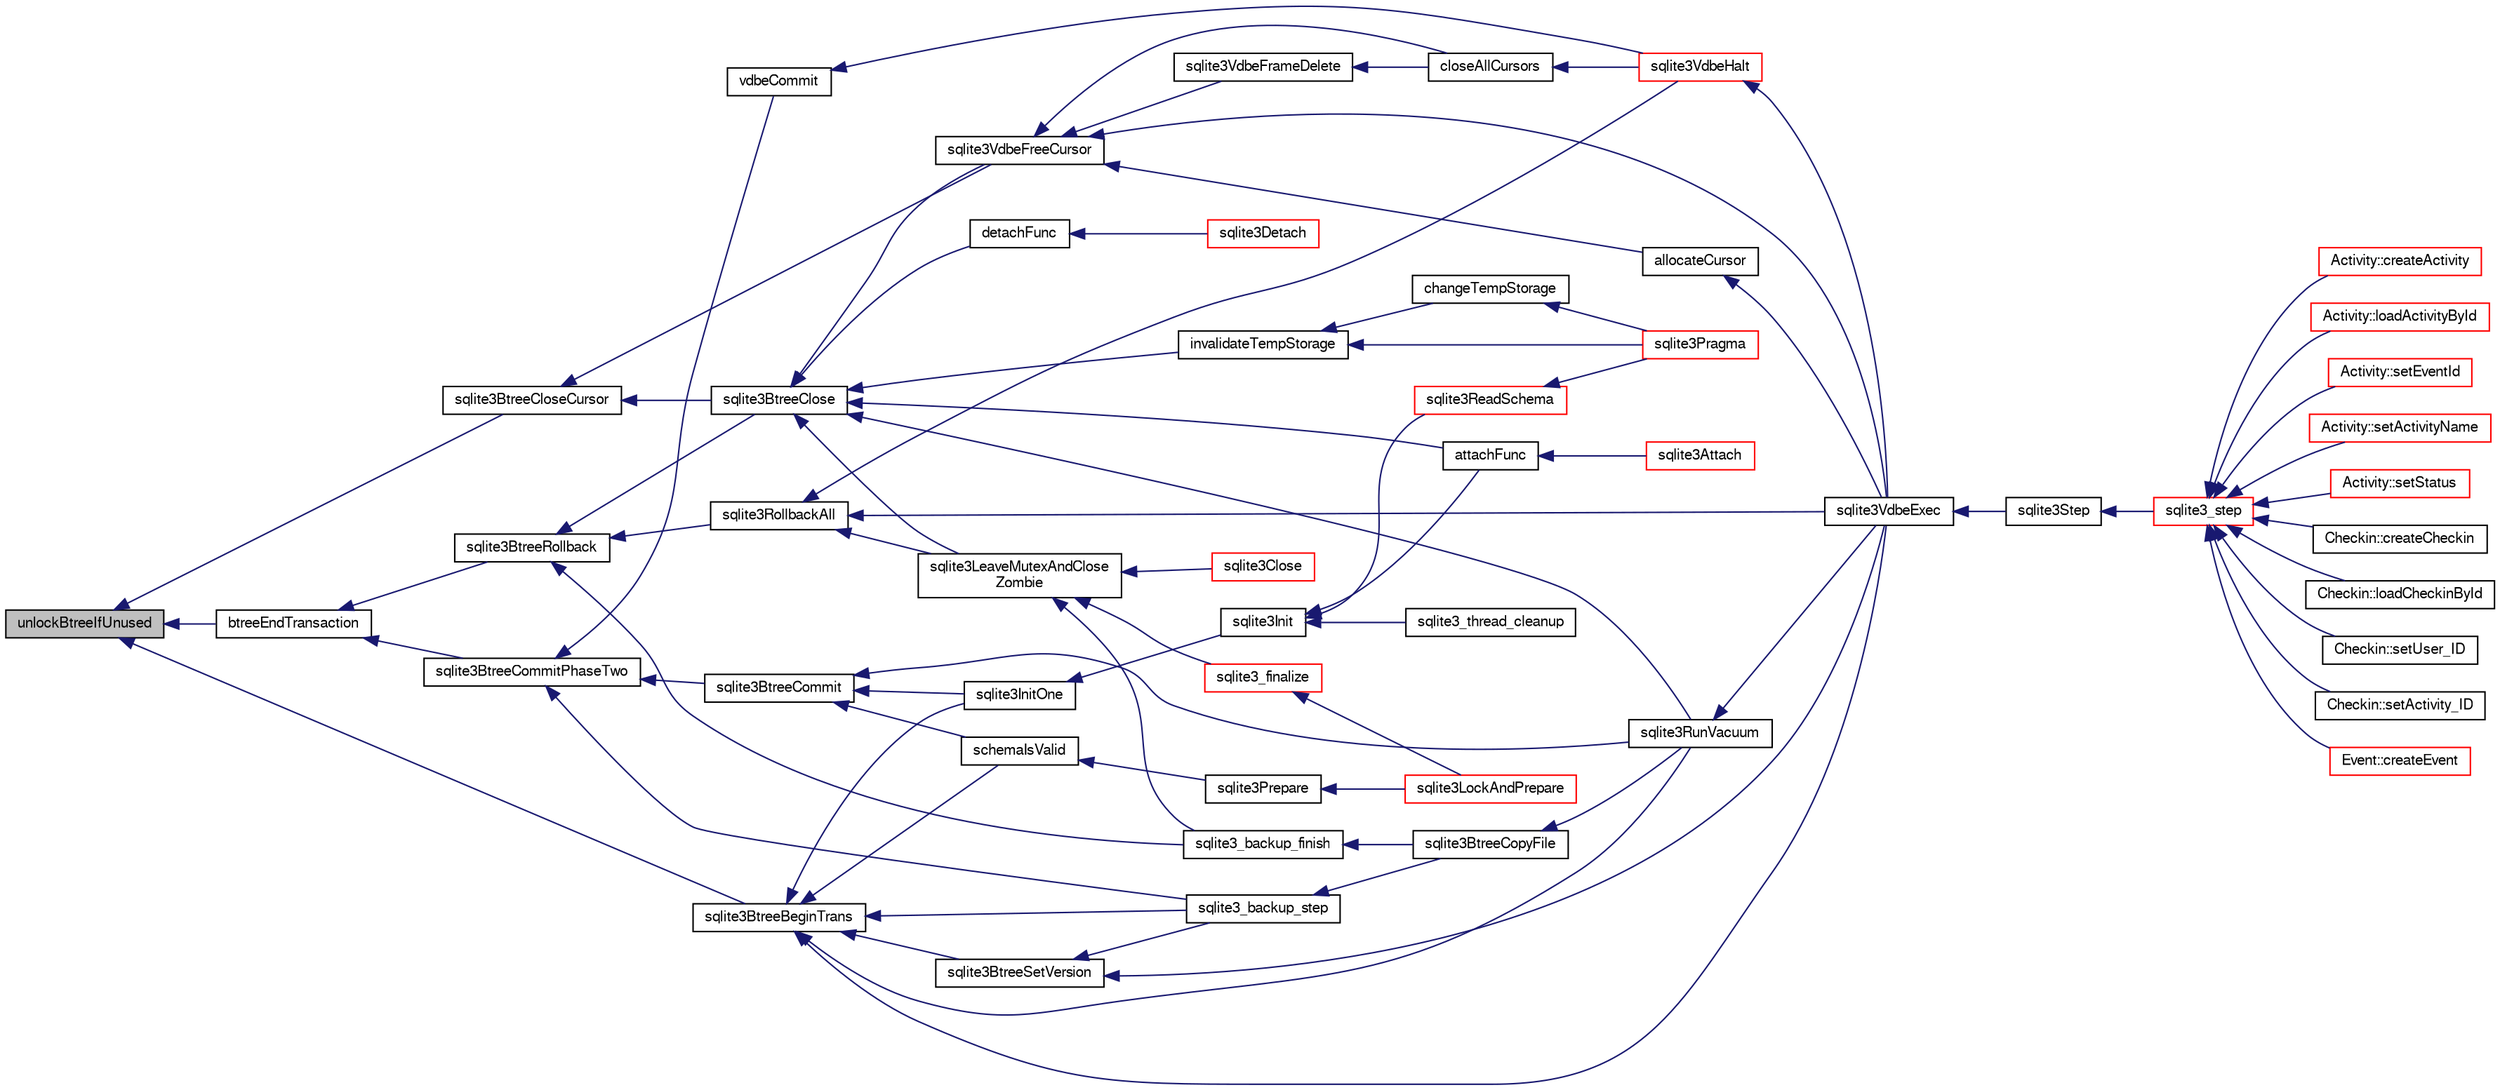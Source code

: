 digraph "unlockBtreeIfUnused"
{
  edge [fontname="FreeSans",fontsize="10",labelfontname="FreeSans",labelfontsize="10"];
  node [fontname="FreeSans",fontsize="10",shape=record];
  rankdir="LR";
  Node850911 [label="unlockBtreeIfUnused",height=0.2,width=0.4,color="black", fillcolor="grey75", style="filled", fontcolor="black"];
  Node850911 -> Node850912 [dir="back",color="midnightblue",fontsize="10",style="solid",fontname="FreeSans"];
  Node850912 [label="sqlite3BtreeBeginTrans",height=0.2,width=0.4,color="black", fillcolor="white", style="filled",URL="$sqlite3_8c.html#a52d6706df15c67c22aa7d0e290c16bf5"];
  Node850912 -> Node850913 [dir="back",color="midnightblue",fontsize="10",style="solid",fontname="FreeSans"];
  Node850913 [label="sqlite3BtreeSetVersion",height=0.2,width=0.4,color="black", fillcolor="white", style="filled",URL="$sqlite3_8c.html#a2db3061b5c557699a47415ca0342ba01"];
  Node850913 -> Node850914 [dir="back",color="midnightblue",fontsize="10",style="solid",fontname="FreeSans"];
  Node850914 [label="sqlite3_backup_step",height=0.2,width=0.4,color="black", fillcolor="white", style="filled",URL="$sqlite3_8h.html#a1699b75e98d082eebc465a9e64c35269"];
  Node850914 -> Node850915 [dir="back",color="midnightblue",fontsize="10",style="solid",fontname="FreeSans"];
  Node850915 [label="sqlite3BtreeCopyFile",height=0.2,width=0.4,color="black", fillcolor="white", style="filled",URL="$sqlite3_8c.html#a4d9e19a79f0d5c1dfcef0bd137ae83f9"];
  Node850915 -> Node850916 [dir="back",color="midnightblue",fontsize="10",style="solid",fontname="FreeSans"];
  Node850916 [label="sqlite3RunVacuum",height=0.2,width=0.4,color="black", fillcolor="white", style="filled",URL="$sqlite3_8c.html#a5e83ddc7b3e7e8e79ad5d1fc92de1d2f"];
  Node850916 -> Node850917 [dir="back",color="midnightblue",fontsize="10",style="solid",fontname="FreeSans"];
  Node850917 [label="sqlite3VdbeExec",height=0.2,width=0.4,color="black", fillcolor="white", style="filled",URL="$sqlite3_8c.html#a8ce40a614bdc56719c4d642b1e4dfb21"];
  Node850917 -> Node850918 [dir="back",color="midnightblue",fontsize="10",style="solid",fontname="FreeSans"];
  Node850918 [label="sqlite3Step",height=0.2,width=0.4,color="black", fillcolor="white", style="filled",URL="$sqlite3_8c.html#a3f2872e873e2758a4beedad1d5113554"];
  Node850918 -> Node850919 [dir="back",color="midnightblue",fontsize="10",style="solid",fontname="FreeSans"];
  Node850919 [label="sqlite3_step",height=0.2,width=0.4,color="red", fillcolor="white", style="filled",URL="$sqlite3_8h.html#ac1e491ce36b7471eb28387f7d3c74334"];
  Node850919 -> Node850920 [dir="back",color="midnightblue",fontsize="10",style="solid",fontname="FreeSans"];
  Node850920 [label="Activity::createActivity",height=0.2,width=0.4,color="red", fillcolor="white", style="filled",URL="$classActivity.html#a813cc5e52c14ab49b39014c134e3425b"];
  Node850919 -> Node850923 [dir="back",color="midnightblue",fontsize="10",style="solid",fontname="FreeSans"];
  Node850923 [label="Activity::loadActivityById",height=0.2,width=0.4,color="red", fillcolor="white", style="filled",URL="$classActivity.html#abe4ffb4f08a47212ebf9013259d9e7fd"];
  Node850919 -> Node850925 [dir="back",color="midnightblue",fontsize="10",style="solid",fontname="FreeSans"];
  Node850925 [label="Activity::setEventId",height=0.2,width=0.4,color="red", fillcolor="white", style="filled",URL="$classActivity.html#adb1d0fd0d08f473e068f0a4086bfa9ca"];
  Node850919 -> Node850926 [dir="back",color="midnightblue",fontsize="10",style="solid",fontname="FreeSans"];
  Node850926 [label="Activity::setActivityName",height=0.2,width=0.4,color="red", fillcolor="white", style="filled",URL="$classActivity.html#a62dc3737b33915a36086f9dd26d16a81"];
  Node850919 -> Node850927 [dir="back",color="midnightblue",fontsize="10",style="solid",fontname="FreeSans"];
  Node850927 [label="Activity::setStatus",height=0.2,width=0.4,color="red", fillcolor="white", style="filled",URL="$classActivity.html#af618135a7738f4d2a7ee147a8ef912ea"];
  Node850919 -> Node850928 [dir="back",color="midnightblue",fontsize="10",style="solid",fontname="FreeSans"];
  Node850928 [label="Checkin::createCheckin",height=0.2,width=0.4,color="black", fillcolor="white", style="filled",URL="$classCheckin.html#a4e40acdf7fff0e607f6de4f24f3a163c"];
  Node850919 -> Node850929 [dir="back",color="midnightblue",fontsize="10",style="solid",fontname="FreeSans"];
  Node850929 [label="Checkin::loadCheckinById",height=0.2,width=0.4,color="black", fillcolor="white", style="filled",URL="$classCheckin.html#a3461f70ea6c68475225f2a07f78a21e0"];
  Node850919 -> Node850930 [dir="back",color="midnightblue",fontsize="10",style="solid",fontname="FreeSans"];
  Node850930 [label="Checkin::setUser_ID",height=0.2,width=0.4,color="black", fillcolor="white", style="filled",URL="$classCheckin.html#a76ab640f4f912876dbebf183db5359c6"];
  Node850919 -> Node850931 [dir="back",color="midnightblue",fontsize="10",style="solid",fontname="FreeSans"];
  Node850931 [label="Checkin::setActivity_ID",height=0.2,width=0.4,color="black", fillcolor="white", style="filled",URL="$classCheckin.html#ab2ff3ec2604ec73a42af25874a00b232"];
  Node850919 -> Node850932 [dir="back",color="midnightblue",fontsize="10",style="solid",fontname="FreeSans"];
  Node850932 [label="Event::createEvent",height=0.2,width=0.4,color="red", fillcolor="white", style="filled",URL="$classEvent.html#a77adb9f4a46ffb32c2d931f0691f5903"];
  Node850913 -> Node850917 [dir="back",color="midnightblue",fontsize="10",style="solid",fontname="FreeSans"];
  Node850912 -> Node850914 [dir="back",color="midnightblue",fontsize="10",style="solid",fontname="FreeSans"];
  Node850912 -> Node850917 [dir="back",color="midnightblue",fontsize="10",style="solid",fontname="FreeSans"];
  Node850912 -> Node850943 [dir="back",color="midnightblue",fontsize="10",style="solid",fontname="FreeSans"];
  Node850943 [label="sqlite3InitOne",height=0.2,width=0.4,color="black", fillcolor="white", style="filled",URL="$sqlite3_8c.html#ac4318b25df65269906b0379251fe9b85"];
  Node850943 -> Node850944 [dir="back",color="midnightblue",fontsize="10",style="solid",fontname="FreeSans"];
  Node850944 [label="sqlite3Init",height=0.2,width=0.4,color="black", fillcolor="white", style="filled",URL="$sqlite3_8c.html#aed74e3dc765631a833f522f425ff5a48"];
  Node850944 -> Node850945 [dir="back",color="midnightblue",fontsize="10",style="solid",fontname="FreeSans"];
  Node850945 [label="attachFunc",height=0.2,width=0.4,color="black", fillcolor="white", style="filled",URL="$sqlite3_8c.html#a69cb751a7da501b9a0aa37e0d7c3eaf7"];
  Node850945 -> Node850946 [dir="back",color="midnightblue",fontsize="10",style="solid",fontname="FreeSans"];
  Node850946 [label="sqlite3Attach",height=0.2,width=0.4,color="red", fillcolor="white", style="filled",URL="$sqlite3_8c.html#ae0907fe0b43cc1b4c7e6a16213e8546f"];
  Node850944 -> Node850949 [dir="back",color="midnightblue",fontsize="10",style="solid",fontname="FreeSans"];
  Node850949 [label="sqlite3ReadSchema",height=0.2,width=0.4,color="red", fillcolor="white", style="filled",URL="$sqlite3_8c.html#ac41a97f30334f7d35b2b5713097eca90"];
  Node850949 -> Node850995 [dir="back",color="midnightblue",fontsize="10",style="solid",fontname="FreeSans"];
  Node850995 [label="sqlite3Pragma",height=0.2,width=0.4,color="red", fillcolor="white", style="filled",URL="$sqlite3_8c.html#a111391370f58f8e6a6eca51fd34d62ed"];
  Node850944 -> Node851043 [dir="back",color="midnightblue",fontsize="10",style="solid",fontname="FreeSans"];
  Node851043 [label="sqlite3_thread_cleanup",height=0.2,width=0.4,color="black", fillcolor="white", style="filled",URL="$sqlite3_8h.html#a34980c829db84f02e1a1599063469f06"];
  Node850912 -> Node851127 [dir="back",color="midnightblue",fontsize="10",style="solid",fontname="FreeSans"];
  Node851127 [label="schemaIsValid",height=0.2,width=0.4,color="black", fillcolor="white", style="filled",URL="$sqlite3_8c.html#a7c466fe28e7ca6f46b8bf72c46d9738d"];
  Node851127 -> Node851096 [dir="back",color="midnightblue",fontsize="10",style="solid",fontname="FreeSans"];
  Node851096 [label="sqlite3Prepare",height=0.2,width=0.4,color="black", fillcolor="white", style="filled",URL="$sqlite3_8c.html#acb25890858d0bf4b12eb7aae569f0c7b"];
  Node851096 -> Node851097 [dir="back",color="midnightblue",fontsize="10",style="solid",fontname="FreeSans"];
  Node851097 [label="sqlite3LockAndPrepare",height=0.2,width=0.4,color="red", fillcolor="white", style="filled",URL="$sqlite3_8c.html#a5db1ec5589aa2b02c6d979211a8789bd"];
  Node850912 -> Node850916 [dir="back",color="midnightblue",fontsize="10",style="solid",fontname="FreeSans"];
  Node850911 -> Node851175 [dir="back",color="midnightblue",fontsize="10",style="solid",fontname="FreeSans"];
  Node851175 [label="btreeEndTransaction",height=0.2,width=0.4,color="black", fillcolor="white", style="filled",URL="$sqlite3_8c.html#a7dd8138404b55de8be9623636f25488b"];
  Node851175 -> Node851176 [dir="back",color="midnightblue",fontsize="10",style="solid",fontname="FreeSans"];
  Node851176 [label="sqlite3BtreeCommitPhaseTwo",height=0.2,width=0.4,color="black", fillcolor="white", style="filled",URL="$sqlite3_8c.html#a84764f43cb4ca50bcac1fc674e8d6dd9"];
  Node851176 -> Node851177 [dir="back",color="midnightblue",fontsize="10",style="solid",fontname="FreeSans"];
  Node851177 [label="sqlite3BtreeCommit",height=0.2,width=0.4,color="black", fillcolor="white", style="filled",URL="$sqlite3_8c.html#a8e56ab314556935f9f73080147d26419"];
  Node851177 -> Node850943 [dir="back",color="midnightblue",fontsize="10",style="solid",fontname="FreeSans"];
  Node851177 -> Node851127 [dir="back",color="midnightblue",fontsize="10",style="solid",fontname="FreeSans"];
  Node851177 -> Node850916 [dir="back",color="midnightblue",fontsize="10",style="solid",fontname="FreeSans"];
  Node851176 -> Node850914 [dir="back",color="midnightblue",fontsize="10",style="solid",fontname="FreeSans"];
  Node851176 -> Node851178 [dir="back",color="midnightblue",fontsize="10",style="solid",fontname="FreeSans"];
  Node851178 [label="vdbeCommit",height=0.2,width=0.4,color="black", fillcolor="white", style="filled",URL="$sqlite3_8c.html#a5d7f1e0625451b987728f600cfe1b92d"];
  Node851178 -> Node851133 [dir="back",color="midnightblue",fontsize="10",style="solid",fontname="FreeSans"];
  Node851133 [label="sqlite3VdbeHalt",height=0.2,width=0.4,color="red", fillcolor="white", style="filled",URL="$sqlite3_8c.html#a8d1d99703d999190fbc35ecc981cb709"];
  Node851133 -> Node850917 [dir="back",color="midnightblue",fontsize="10",style="solid",fontname="FreeSans"];
  Node851175 -> Node851179 [dir="back",color="midnightblue",fontsize="10",style="solid",fontname="FreeSans"];
  Node851179 [label="sqlite3BtreeRollback",height=0.2,width=0.4,color="black", fillcolor="white", style="filled",URL="$sqlite3_8c.html#a317473acdafdd688385c8954f09de186"];
  Node851179 -> Node851180 [dir="back",color="midnightblue",fontsize="10",style="solid",fontname="FreeSans"];
  Node851180 [label="sqlite3BtreeClose",height=0.2,width=0.4,color="black", fillcolor="white", style="filled",URL="$sqlite3_8c.html#a729b65009b66a99200496b09c124df01"];
  Node851180 -> Node851181 [dir="back",color="midnightblue",fontsize="10",style="solid",fontname="FreeSans"];
  Node851181 [label="sqlite3VdbeFreeCursor",height=0.2,width=0.4,color="black", fillcolor="white", style="filled",URL="$sqlite3_8c.html#a0f9084083e1d0639708934630f33d6ef"];
  Node851181 -> Node851182 [dir="back",color="midnightblue",fontsize="10",style="solid",fontname="FreeSans"];
  Node851182 [label="sqlite3VdbeFrameDelete",height=0.2,width=0.4,color="black", fillcolor="white", style="filled",URL="$sqlite3_8c.html#adb3773fdfb1685857e28891f76365900"];
  Node851182 -> Node851183 [dir="back",color="midnightblue",fontsize="10",style="solid",fontname="FreeSans"];
  Node851183 [label="closeAllCursors",height=0.2,width=0.4,color="black", fillcolor="white", style="filled",URL="$sqlite3_8c.html#af1ac189735864dd6989a8c5af4557547"];
  Node851183 -> Node851133 [dir="back",color="midnightblue",fontsize="10",style="solid",fontname="FreeSans"];
  Node851181 -> Node851183 [dir="back",color="midnightblue",fontsize="10",style="solid",fontname="FreeSans"];
  Node851181 -> Node851184 [dir="back",color="midnightblue",fontsize="10",style="solid",fontname="FreeSans"];
  Node851184 [label="allocateCursor",height=0.2,width=0.4,color="black", fillcolor="white", style="filled",URL="$sqlite3_8c.html#a5083c054ea81802294e539b00a57aad4"];
  Node851184 -> Node850917 [dir="back",color="midnightblue",fontsize="10",style="solid",fontname="FreeSans"];
  Node851181 -> Node850917 [dir="back",color="midnightblue",fontsize="10",style="solid",fontname="FreeSans"];
  Node851180 -> Node850945 [dir="back",color="midnightblue",fontsize="10",style="solid",fontname="FreeSans"];
  Node851180 -> Node851129 [dir="back",color="midnightblue",fontsize="10",style="solid",fontname="FreeSans"];
  Node851129 [label="detachFunc",height=0.2,width=0.4,color="black", fillcolor="white", style="filled",URL="$sqlite3_8c.html#a2b3dd04cb87abd088926ab0082a60b77"];
  Node851129 -> Node850989 [dir="back",color="midnightblue",fontsize="10",style="solid",fontname="FreeSans"];
  Node850989 [label="sqlite3Detach",height=0.2,width=0.4,color="red", fillcolor="white", style="filled",URL="$sqlite3_8c.html#ab1a5a0b01c7560aef5e0b8603a68747d"];
  Node851180 -> Node851130 [dir="back",color="midnightblue",fontsize="10",style="solid",fontname="FreeSans"];
  Node851130 [label="invalidateTempStorage",height=0.2,width=0.4,color="black", fillcolor="white", style="filled",URL="$sqlite3_8c.html#a759777a1eb3c3e96a5af94932b39e69a"];
  Node851130 -> Node851131 [dir="back",color="midnightblue",fontsize="10",style="solid",fontname="FreeSans"];
  Node851131 [label="changeTempStorage",height=0.2,width=0.4,color="black", fillcolor="white", style="filled",URL="$sqlite3_8c.html#abd43abe0a0959a45c786b9865ed52904"];
  Node851131 -> Node850995 [dir="back",color="midnightblue",fontsize="10",style="solid",fontname="FreeSans"];
  Node851130 -> Node850995 [dir="back",color="midnightblue",fontsize="10",style="solid",fontname="FreeSans"];
  Node851180 -> Node850916 [dir="back",color="midnightblue",fontsize="10",style="solid",fontname="FreeSans"];
  Node851180 -> Node851143 [dir="back",color="midnightblue",fontsize="10",style="solid",fontname="FreeSans"];
  Node851143 [label="sqlite3LeaveMutexAndClose\lZombie",height=0.2,width=0.4,color="black", fillcolor="white", style="filled",URL="$sqlite3_8c.html#afe3a37c29dcb0fe9fc15fe07a3976f59"];
  Node851143 -> Node851144 [dir="back",color="midnightblue",fontsize="10",style="solid",fontname="FreeSans"];
  Node851144 [label="sqlite3_backup_finish",height=0.2,width=0.4,color="black", fillcolor="white", style="filled",URL="$sqlite3_8h.html#a176857dd58d99be53b6d7305533e0048"];
  Node851144 -> Node850915 [dir="back",color="midnightblue",fontsize="10",style="solid",fontname="FreeSans"];
  Node851143 -> Node851136 [dir="back",color="midnightblue",fontsize="10",style="solid",fontname="FreeSans"];
  Node851136 [label="sqlite3_finalize",height=0.2,width=0.4,color="red", fillcolor="white", style="filled",URL="$sqlite3_8h.html#a801195c0f771d40bb4be1e40f3b88945"];
  Node851136 -> Node851097 [dir="back",color="midnightblue",fontsize="10",style="solid",fontname="FreeSans"];
  Node851143 -> Node851145 [dir="back",color="midnightblue",fontsize="10",style="solid",fontname="FreeSans"];
  Node851145 [label="sqlite3Close",height=0.2,width=0.4,color="red", fillcolor="white", style="filled",URL="$sqlite3_8c.html#aa9f2e73837bba8d721dbde0964ffce11"];
  Node851179 -> Node851144 [dir="back",color="midnightblue",fontsize="10",style="solid",fontname="FreeSans"];
  Node851179 -> Node851132 [dir="back",color="midnightblue",fontsize="10",style="solid",fontname="FreeSans"];
  Node851132 [label="sqlite3RollbackAll",height=0.2,width=0.4,color="black", fillcolor="white", style="filled",URL="$sqlite3_8c.html#ad902dd388d73208539f557962e3fe6bb"];
  Node851132 -> Node851133 [dir="back",color="midnightblue",fontsize="10",style="solid",fontname="FreeSans"];
  Node851132 -> Node850917 [dir="back",color="midnightblue",fontsize="10",style="solid",fontname="FreeSans"];
  Node851132 -> Node851143 [dir="back",color="midnightblue",fontsize="10",style="solid",fontname="FreeSans"];
  Node850911 -> Node851185 [dir="back",color="midnightblue",fontsize="10",style="solid",fontname="FreeSans"];
  Node851185 [label="sqlite3BtreeCloseCursor",height=0.2,width=0.4,color="black", fillcolor="white", style="filled",URL="$sqlite3_8c.html#a7f494da0a512d247d690d6bc19397791"];
  Node851185 -> Node851180 [dir="back",color="midnightblue",fontsize="10",style="solid",fontname="FreeSans"];
  Node851185 -> Node851181 [dir="back",color="midnightblue",fontsize="10",style="solid",fontname="FreeSans"];
}
